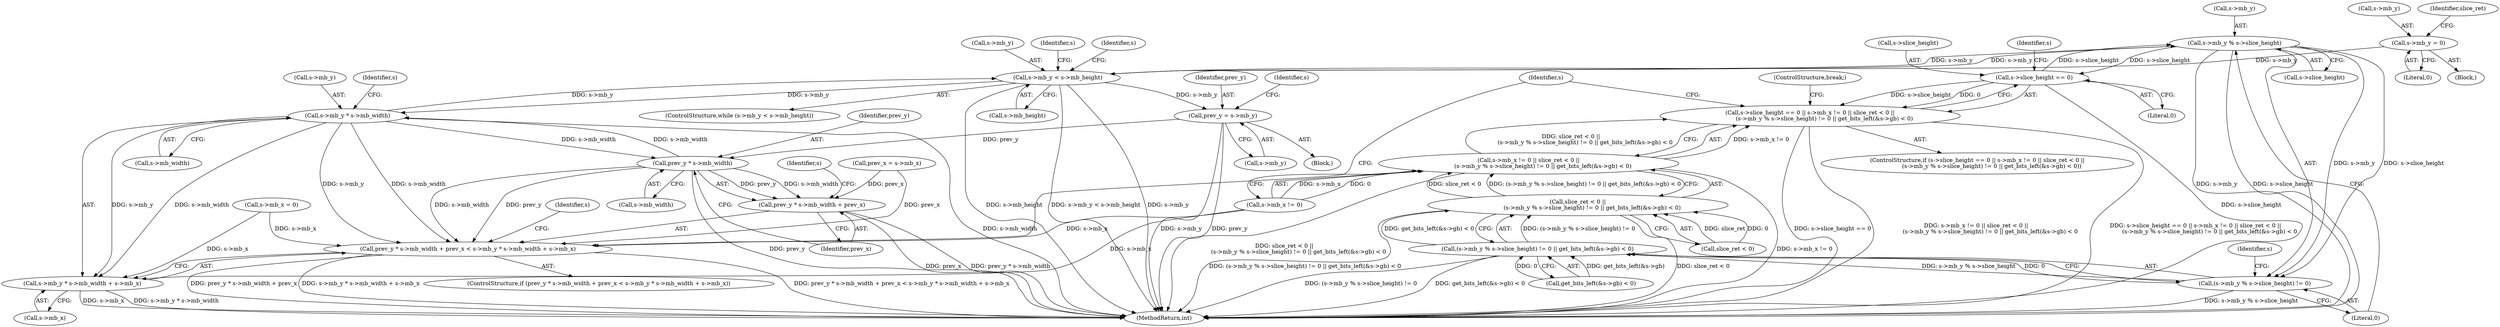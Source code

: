 digraph "0_FFmpeg_bd27a9364ca274ca97f1df6d984e88a0700fb235_0@pointer" {
"1001055" [label="(Call,s->mb_y % s->slice_height)"];
"1001023" [label="(Call,s->mb_y < s->mb_height)"];
"1001055" [label="(Call,s->mb_y % s->slice_height)"];
"1001038" [label="(Call,s->slice_height == 0)"];
"1001013" [label="(Call,s->mb_y = 0)"];
"1001101" [label="(Call,s->mb_y * s->mb_width)"];
"1001094" [label="(Call,prev_y * s->mb_width)"];
"1001080" [label="(Call,prev_y = s->mb_y)"];
"1001037" [label="(Call,s->slice_height == 0 || s->mb_x != 0 || slice_ret < 0 ||\n                (s->mb_y % s->slice_height) != 0 || get_bits_left(&s->gb) < 0)"];
"1001054" [label="(Call,(s->mb_y % s->slice_height) != 0)"];
"1001053" [label="(Call,(s->mb_y % s->slice_height) != 0 || get_bits_left(&s->gb) < 0)"];
"1001049" [label="(Call,slice_ret < 0 ||\n                (s->mb_y % s->slice_height) != 0 || get_bits_left(&s->gb) < 0)"];
"1001043" [label="(Call,s->mb_x != 0 || slice_ret < 0 ||\n                (s->mb_y % s->slice_height) != 0 || get_bits_left(&s->gb) < 0)"];
"1001092" [label="(Call,prev_y * s->mb_width + prev_x < s->mb_y * s->mb_width + s->mb_x)"];
"1001093" [label="(Call,prev_y * s->mb_width + prev_x)"];
"1001100" [label="(Call,s->mb_y * s->mb_width + s->mb_x)"];
"1001039" [label="(Call,s->slice_height)"];
"1001088" [label="(Identifier,s)"];
"1001141" [label="(Identifier,s)"];
"1001037" [label="(Call,s->slice_height == 0 || s->mb_x != 0 || slice_ret < 0 ||\n                (s->mb_y % s->slice_height) != 0 || get_bits_left(&s->gb) < 0)"];
"1001067" [label="(Identifier,s)"];
"1001091" [label="(ControlStructure,if (prev_y * s->mb_width + prev_x < s->mb_y * s->mb_width + s->mb_x))"];
"1001062" [label="(Literal,0)"];
"1001105" [label="(Call,s->mb_width)"];
"1001102" [label="(Call,s->mb_y)"];
"1001122" [label="(Identifier,s)"];
"1001103" [label="(Identifier,s)"];
"1001008" [label="(Call,s->mb_x = 0)"];
"1001024" [label="(Call,s->mb_y)"];
"1001019" [label="(Identifier,slice_ret)"];
"1001081" [label="(Identifier,prev_y)"];
"1001036" [label="(ControlStructure,if (s->slice_height == 0 || s->mb_x != 0 || slice_ret < 0 ||\n                (s->mb_y % s->slice_height) != 0 || get_bits_left(&s->gb) < 0))"];
"1001093" [label="(Call,prev_y * s->mb_width + prev_x)"];
"1001043" [label="(Call,s->mb_x != 0 || slice_ret < 0 ||\n                (s->mb_y % s->slice_height) != 0 || get_bits_left(&s->gb) < 0)"];
"1001017" [label="(Literal,0)"];
"1001080" [label="(Call,prev_y = s->mb_y)"];
"1001100" [label="(Call,s->mb_y * s->mb_width + s->mb_x)"];
"1001099" [label="(Identifier,prev_x)"];
"1001114" [label="(Identifier,s)"];
"1001027" [label="(Call,s->mb_height)"];
"1001101" [label="(Call,s->mb_y * s->mb_width)"];
"1001046" [label="(Identifier,s)"];
"1001072" [label="(Block,)"];
"1000115" [label="(Block,)"];
"1001023" [label="(Call,s->mb_y < s->mb_height)"];
"1001056" [label="(Call,s->mb_y)"];
"1001474" [label="(MethodReturn,int)"];
"1001109" [label="(Identifier,s)"];
"1001095" [label="(Identifier,prev_y)"];
"1001033" [label="(Identifier,s)"];
"1001038" [label="(Call,s->slice_height == 0)"];
"1001108" [label="(Call,s->mb_x)"];
"1001054" [label="(Call,(s->mb_y % s->slice_height) != 0)"];
"1001049" [label="(Call,slice_ret < 0 ||\n                (s->mb_y % s->slice_height) != 0 || get_bits_left(&s->gb) < 0)"];
"1001074" [label="(Call,prev_x = s->mb_x)"];
"1001096" [label="(Call,s->mb_width)"];
"1001070" [label="(ControlStructure,break;)"];
"1001082" [label="(Call,s->mb_y)"];
"1001092" [label="(Call,prev_y * s->mb_width + prev_x < s->mb_y * s->mb_width + s->mb_x)"];
"1001050" [label="(Call,slice_ret < 0)"];
"1001014" [label="(Call,s->mb_y)"];
"1001063" [label="(Call,get_bits_left(&s->gb) < 0)"];
"1001022" [label="(ControlStructure,while (s->mb_y < s->mb_height))"];
"1001059" [label="(Call,s->slice_height)"];
"1001013" [label="(Call,s->mb_y = 0)"];
"1001094" [label="(Call,prev_y * s->mb_width)"];
"1001044" [label="(Call,s->mb_x != 0)"];
"1001042" [label="(Literal,0)"];
"1001055" [label="(Call,s->mb_y % s->slice_height)"];
"1001053" [label="(Call,(s->mb_y % s->slice_height) != 0 || get_bits_left(&s->gb) < 0)"];
"1001055" -> "1001054"  [label="AST: "];
"1001055" -> "1001059"  [label="CFG: "];
"1001056" -> "1001055"  [label="AST: "];
"1001059" -> "1001055"  [label="AST: "];
"1001062" -> "1001055"  [label="CFG: "];
"1001055" -> "1001474"  [label="DDG: s->mb_y"];
"1001055" -> "1001474"  [label="DDG: s->slice_height"];
"1001055" -> "1001023"  [label="DDG: s->mb_y"];
"1001055" -> "1001038"  [label="DDG: s->slice_height"];
"1001055" -> "1001054"  [label="DDG: s->mb_y"];
"1001055" -> "1001054"  [label="DDG: s->slice_height"];
"1001023" -> "1001055"  [label="DDG: s->mb_y"];
"1001038" -> "1001055"  [label="DDG: s->slice_height"];
"1001023" -> "1001022"  [label="AST: "];
"1001023" -> "1001027"  [label="CFG: "];
"1001024" -> "1001023"  [label="AST: "];
"1001027" -> "1001023"  [label="AST: "];
"1001033" -> "1001023"  [label="CFG: "];
"1001141" -> "1001023"  [label="CFG: "];
"1001023" -> "1001474"  [label="DDG: s->mb_y"];
"1001023" -> "1001474"  [label="DDG: s->mb_height"];
"1001023" -> "1001474"  [label="DDG: s->mb_y < s->mb_height"];
"1001013" -> "1001023"  [label="DDG: s->mb_y"];
"1001101" -> "1001023"  [label="DDG: s->mb_y"];
"1001023" -> "1001080"  [label="DDG: s->mb_y"];
"1001023" -> "1001101"  [label="DDG: s->mb_y"];
"1001038" -> "1001037"  [label="AST: "];
"1001038" -> "1001042"  [label="CFG: "];
"1001039" -> "1001038"  [label="AST: "];
"1001042" -> "1001038"  [label="AST: "];
"1001046" -> "1001038"  [label="CFG: "];
"1001037" -> "1001038"  [label="CFG: "];
"1001038" -> "1001474"  [label="DDG: s->slice_height"];
"1001038" -> "1001037"  [label="DDG: s->slice_height"];
"1001038" -> "1001037"  [label="DDG: 0"];
"1001013" -> "1000115"  [label="AST: "];
"1001013" -> "1001017"  [label="CFG: "];
"1001014" -> "1001013"  [label="AST: "];
"1001017" -> "1001013"  [label="AST: "];
"1001019" -> "1001013"  [label="CFG: "];
"1001101" -> "1001100"  [label="AST: "];
"1001101" -> "1001105"  [label="CFG: "];
"1001102" -> "1001101"  [label="AST: "];
"1001105" -> "1001101"  [label="AST: "];
"1001109" -> "1001101"  [label="CFG: "];
"1001101" -> "1001474"  [label="DDG: s->mb_width"];
"1001101" -> "1001094"  [label="DDG: s->mb_width"];
"1001101" -> "1001092"  [label="DDG: s->mb_y"];
"1001101" -> "1001092"  [label="DDG: s->mb_width"];
"1001101" -> "1001100"  [label="DDG: s->mb_y"];
"1001101" -> "1001100"  [label="DDG: s->mb_width"];
"1001094" -> "1001101"  [label="DDG: s->mb_width"];
"1001094" -> "1001093"  [label="AST: "];
"1001094" -> "1001096"  [label="CFG: "];
"1001095" -> "1001094"  [label="AST: "];
"1001096" -> "1001094"  [label="AST: "];
"1001099" -> "1001094"  [label="CFG: "];
"1001094" -> "1001474"  [label="DDG: prev_y"];
"1001094" -> "1001092"  [label="DDG: prev_y"];
"1001094" -> "1001092"  [label="DDG: s->mb_width"];
"1001094" -> "1001093"  [label="DDG: prev_y"];
"1001094" -> "1001093"  [label="DDG: s->mb_width"];
"1001080" -> "1001094"  [label="DDG: prev_y"];
"1001080" -> "1001072"  [label="AST: "];
"1001080" -> "1001082"  [label="CFG: "];
"1001081" -> "1001080"  [label="AST: "];
"1001082" -> "1001080"  [label="AST: "];
"1001088" -> "1001080"  [label="CFG: "];
"1001080" -> "1001474"  [label="DDG: prev_y"];
"1001080" -> "1001474"  [label="DDG: s->mb_y"];
"1001037" -> "1001036"  [label="AST: "];
"1001037" -> "1001043"  [label="CFG: "];
"1001043" -> "1001037"  [label="AST: "];
"1001070" -> "1001037"  [label="CFG: "];
"1001122" -> "1001037"  [label="CFG: "];
"1001037" -> "1001474"  [label="DDG: s->slice_height == 0"];
"1001037" -> "1001474"  [label="DDG: s->mb_x != 0 || slice_ret < 0 ||\n                (s->mb_y % s->slice_height) != 0 || get_bits_left(&s->gb) < 0"];
"1001037" -> "1001474"  [label="DDG: s->slice_height == 0 || s->mb_x != 0 || slice_ret < 0 ||\n                (s->mb_y % s->slice_height) != 0 || get_bits_left(&s->gb) < 0"];
"1001043" -> "1001037"  [label="DDG: s->mb_x != 0"];
"1001043" -> "1001037"  [label="DDG: slice_ret < 0 ||\n                (s->mb_y % s->slice_height) != 0 || get_bits_left(&s->gb) < 0"];
"1001054" -> "1001053"  [label="AST: "];
"1001054" -> "1001062"  [label="CFG: "];
"1001062" -> "1001054"  [label="AST: "];
"1001067" -> "1001054"  [label="CFG: "];
"1001053" -> "1001054"  [label="CFG: "];
"1001054" -> "1001474"  [label="DDG: s->mb_y % s->slice_height"];
"1001054" -> "1001053"  [label="DDG: s->mb_y % s->slice_height"];
"1001054" -> "1001053"  [label="DDG: 0"];
"1001053" -> "1001049"  [label="AST: "];
"1001053" -> "1001063"  [label="CFG: "];
"1001063" -> "1001053"  [label="AST: "];
"1001049" -> "1001053"  [label="CFG: "];
"1001053" -> "1001474"  [label="DDG: get_bits_left(&s->gb) < 0"];
"1001053" -> "1001474"  [label="DDG: (s->mb_y % s->slice_height) != 0"];
"1001053" -> "1001049"  [label="DDG: (s->mb_y % s->slice_height) != 0"];
"1001053" -> "1001049"  [label="DDG: get_bits_left(&s->gb) < 0"];
"1001063" -> "1001053"  [label="DDG: get_bits_left(&s->gb)"];
"1001063" -> "1001053"  [label="DDG: 0"];
"1001049" -> "1001043"  [label="AST: "];
"1001049" -> "1001050"  [label="CFG: "];
"1001050" -> "1001049"  [label="AST: "];
"1001043" -> "1001049"  [label="CFG: "];
"1001049" -> "1001474"  [label="DDG: slice_ret < 0"];
"1001049" -> "1001474"  [label="DDG: (s->mb_y % s->slice_height) != 0 || get_bits_left(&s->gb) < 0"];
"1001049" -> "1001043"  [label="DDG: slice_ret < 0"];
"1001049" -> "1001043"  [label="DDG: (s->mb_y % s->slice_height) != 0 || get_bits_left(&s->gb) < 0"];
"1001050" -> "1001049"  [label="DDG: slice_ret"];
"1001050" -> "1001049"  [label="DDG: 0"];
"1001043" -> "1001044"  [label="CFG: "];
"1001044" -> "1001043"  [label="AST: "];
"1001043" -> "1001474"  [label="DDG: slice_ret < 0 ||\n                (s->mb_y % s->slice_height) != 0 || get_bits_left(&s->gb) < 0"];
"1001043" -> "1001474"  [label="DDG: s->mb_x != 0"];
"1001044" -> "1001043"  [label="DDG: s->mb_x"];
"1001044" -> "1001043"  [label="DDG: 0"];
"1001092" -> "1001091"  [label="AST: "];
"1001092" -> "1001100"  [label="CFG: "];
"1001093" -> "1001092"  [label="AST: "];
"1001100" -> "1001092"  [label="AST: "];
"1001114" -> "1001092"  [label="CFG: "];
"1001122" -> "1001092"  [label="CFG: "];
"1001092" -> "1001474"  [label="DDG: s->mb_y * s->mb_width + s->mb_x"];
"1001092" -> "1001474"  [label="DDG: prev_y * s->mb_width + prev_x < s->mb_y * s->mb_width + s->mb_x"];
"1001092" -> "1001474"  [label="DDG: prev_y * s->mb_width + prev_x"];
"1001074" -> "1001092"  [label="DDG: prev_x"];
"1001044" -> "1001092"  [label="DDG: s->mb_x"];
"1001008" -> "1001092"  [label="DDG: s->mb_x"];
"1001093" -> "1001099"  [label="CFG: "];
"1001099" -> "1001093"  [label="AST: "];
"1001103" -> "1001093"  [label="CFG: "];
"1001093" -> "1001474"  [label="DDG: prev_x"];
"1001093" -> "1001474"  [label="DDG: prev_y * s->mb_width"];
"1001074" -> "1001093"  [label="DDG: prev_x"];
"1001100" -> "1001108"  [label="CFG: "];
"1001108" -> "1001100"  [label="AST: "];
"1001100" -> "1001474"  [label="DDG: s->mb_x"];
"1001100" -> "1001474"  [label="DDG: s->mb_y * s->mb_width"];
"1001044" -> "1001100"  [label="DDG: s->mb_x"];
"1001008" -> "1001100"  [label="DDG: s->mb_x"];
}
